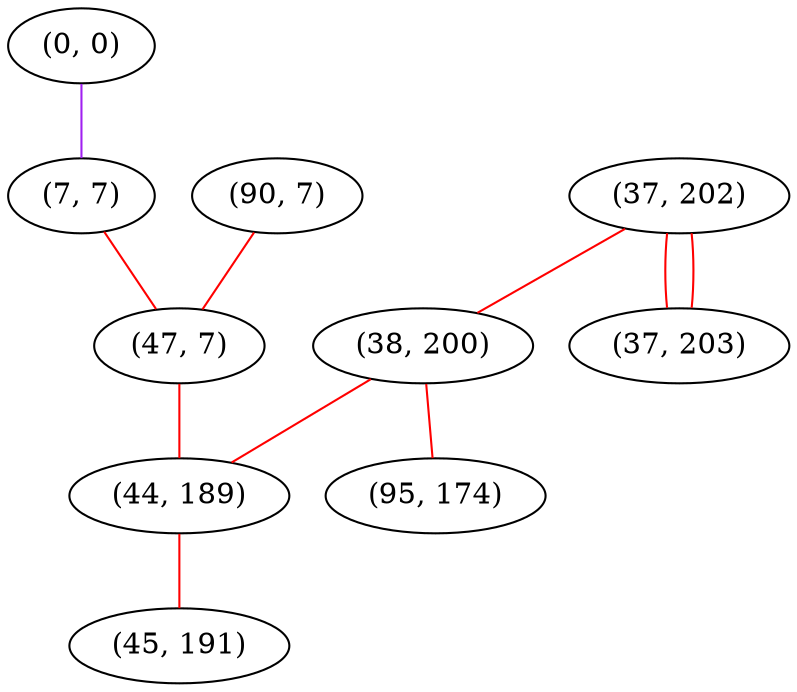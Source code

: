 graph "" {
"(0, 0)";
"(37, 202)";
"(38, 200)";
"(37, 203)";
"(95, 174)";
"(7, 7)";
"(90, 7)";
"(47, 7)";
"(44, 189)";
"(45, 191)";
"(0, 0)" -- "(7, 7)"  [color=purple, key=0, weight=4];
"(37, 202)" -- "(38, 200)"  [color=red, key=0, weight=1];
"(37, 202)" -- "(37, 203)"  [color=red, key=0, weight=1];
"(37, 202)" -- "(37, 203)"  [color=red, key=1, weight=1];
"(38, 200)" -- "(44, 189)"  [color=red, key=0, weight=1];
"(38, 200)" -- "(95, 174)"  [color=red, key=0, weight=1];
"(7, 7)" -- "(47, 7)"  [color=red, key=0, weight=1];
"(90, 7)" -- "(47, 7)"  [color=red, key=0, weight=1];
"(47, 7)" -- "(44, 189)"  [color=red, key=0, weight=1];
"(44, 189)" -- "(45, 191)"  [color=red, key=0, weight=1];
}
